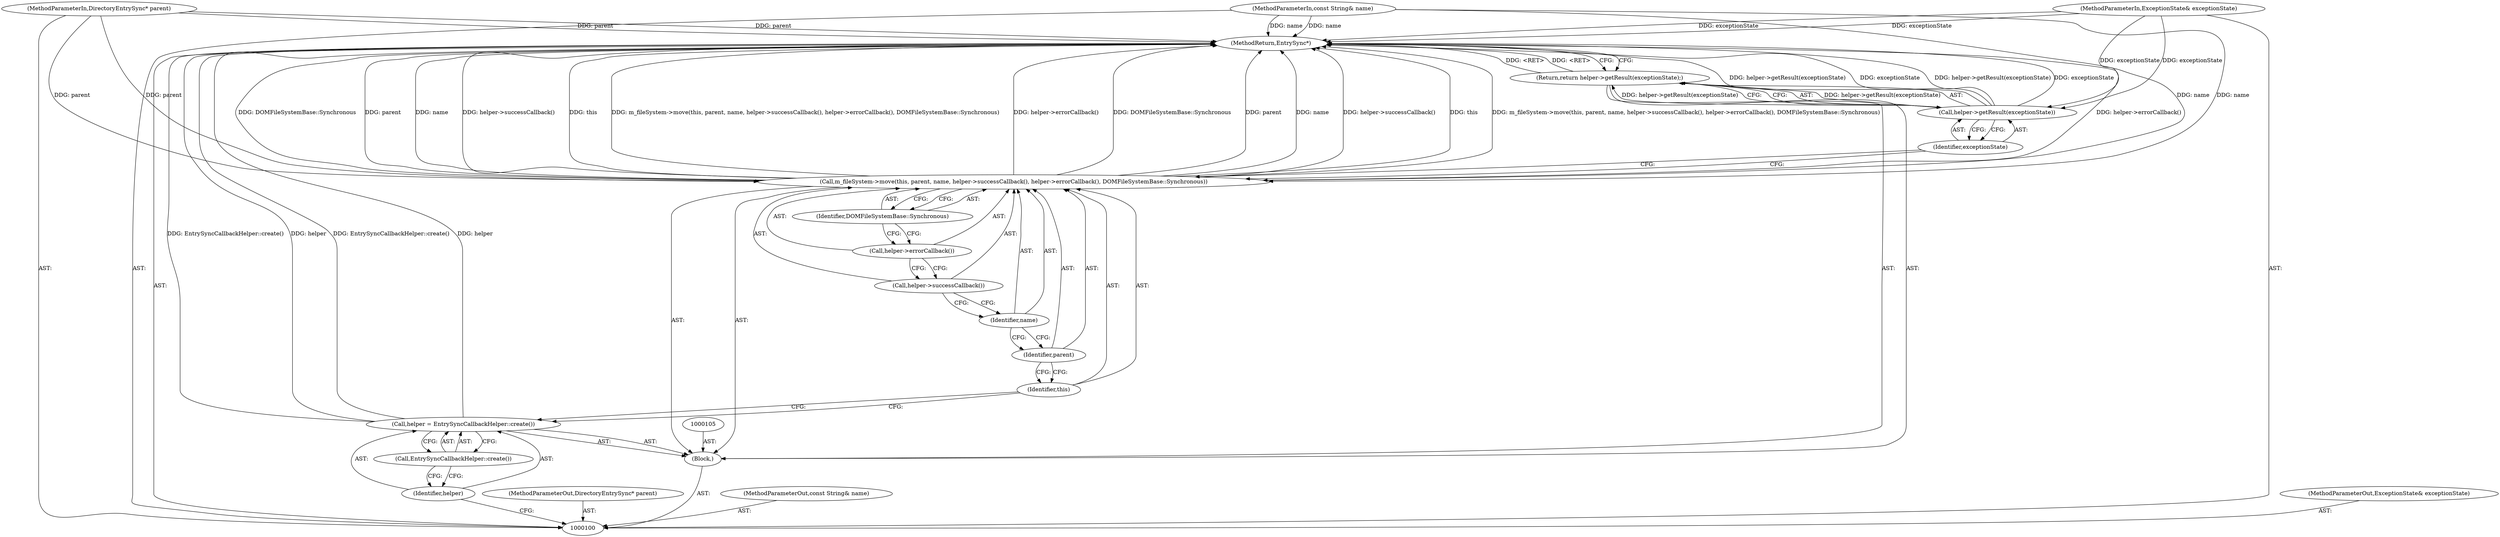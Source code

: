 digraph "1_Chrome_02c8303512ebed345011f7b545e2f418799be2f0_9" {
"1000119" [label="(MethodReturn,EntrySync*)"];
"1000101" [label="(MethodParameterIn,DirectoryEntrySync* parent)"];
"1000155" [label="(MethodParameterOut,DirectoryEntrySync* parent)"];
"1000102" [label="(MethodParameterIn,const String& name)"];
"1000156" [label="(MethodParameterOut,const String& name)"];
"1000103" [label="(MethodParameterIn,ExceptionState& exceptionState)"];
"1000157" [label="(MethodParameterOut,ExceptionState& exceptionState)"];
"1000104" [label="(Block,)"];
"1000106" [label="(Call,helper = EntrySyncCallbackHelper::create())"];
"1000107" [label="(Identifier,helper)"];
"1000108" [label="(Call,EntrySyncCallbackHelper::create())"];
"1000110" [label="(Identifier,this)"];
"1000111" [label="(Identifier,parent)"];
"1000112" [label="(Identifier,name)"];
"1000113" [label="(Call,helper->successCallback())"];
"1000109" [label="(Call,m_fileSystem->move(this, parent, name, helper->successCallback(), helper->errorCallback(), DOMFileSystemBase::Synchronous))"];
"1000114" [label="(Call,helper->errorCallback())"];
"1000115" [label="(Identifier,DOMFileSystemBase::Synchronous)"];
"1000117" [label="(Call,helper->getResult(exceptionState))"];
"1000118" [label="(Identifier,exceptionState)"];
"1000116" [label="(Return,return helper->getResult(exceptionState);)"];
"1000119" -> "1000100"  [label="AST: "];
"1000119" -> "1000116"  [label="CFG: "];
"1000116" -> "1000119"  [label="DDG: <RET>"];
"1000117" -> "1000119"  [label="DDG: helper->getResult(exceptionState)"];
"1000117" -> "1000119"  [label="DDG: exceptionState"];
"1000106" -> "1000119"  [label="DDG: EntrySyncCallbackHelper::create()"];
"1000106" -> "1000119"  [label="DDG: helper"];
"1000109" -> "1000119"  [label="DDG: helper->errorCallback()"];
"1000109" -> "1000119"  [label="DDG: DOMFileSystemBase::Synchronous"];
"1000109" -> "1000119"  [label="DDG: parent"];
"1000109" -> "1000119"  [label="DDG: name"];
"1000109" -> "1000119"  [label="DDG: helper->successCallback()"];
"1000109" -> "1000119"  [label="DDG: this"];
"1000109" -> "1000119"  [label="DDG: m_fileSystem->move(this, parent, name, helper->successCallback(), helper->errorCallback(), DOMFileSystemBase::Synchronous)"];
"1000103" -> "1000119"  [label="DDG: exceptionState"];
"1000102" -> "1000119"  [label="DDG: name"];
"1000101" -> "1000119"  [label="DDG: parent"];
"1000101" -> "1000100"  [label="AST: "];
"1000101" -> "1000119"  [label="DDG: parent"];
"1000101" -> "1000109"  [label="DDG: parent"];
"1000155" -> "1000100"  [label="AST: "];
"1000102" -> "1000100"  [label="AST: "];
"1000102" -> "1000119"  [label="DDG: name"];
"1000102" -> "1000109"  [label="DDG: name"];
"1000156" -> "1000100"  [label="AST: "];
"1000103" -> "1000100"  [label="AST: "];
"1000103" -> "1000119"  [label="DDG: exceptionState"];
"1000103" -> "1000117"  [label="DDG: exceptionState"];
"1000157" -> "1000100"  [label="AST: "];
"1000104" -> "1000100"  [label="AST: "];
"1000105" -> "1000104"  [label="AST: "];
"1000106" -> "1000104"  [label="AST: "];
"1000109" -> "1000104"  [label="AST: "];
"1000116" -> "1000104"  [label="AST: "];
"1000106" -> "1000104"  [label="AST: "];
"1000106" -> "1000108"  [label="CFG: "];
"1000107" -> "1000106"  [label="AST: "];
"1000108" -> "1000106"  [label="AST: "];
"1000110" -> "1000106"  [label="CFG: "];
"1000106" -> "1000119"  [label="DDG: EntrySyncCallbackHelper::create()"];
"1000106" -> "1000119"  [label="DDG: helper"];
"1000107" -> "1000106"  [label="AST: "];
"1000107" -> "1000100"  [label="CFG: "];
"1000108" -> "1000107"  [label="CFG: "];
"1000108" -> "1000106"  [label="AST: "];
"1000108" -> "1000107"  [label="CFG: "];
"1000106" -> "1000108"  [label="CFG: "];
"1000110" -> "1000109"  [label="AST: "];
"1000110" -> "1000106"  [label="CFG: "];
"1000111" -> "1000110"  [label="CFG: "];
"1000111" -> "1000109"  [label="AST: "];
"1000111" -> "1000110"  [label="CFG: "];
"1000112" -> "1000111"  [label="CFG: "];
"1000112" -> "1000109"  [label="AST: "];
"1000112" -> "1000111"  [label="CFG: "];
"1000113" -> "1000112"  [label="CFG: "];
"1000113" -> "1000109"  [label="AST: "];
"1000113" -> "1000112"  [label="CFG: "];
"1000114" -> "1000113"  [label="CFG: "];
"1000109" -> "1000104"  [label="AST: "];
"1000109" -> "1000115"  [label="CFG: "];
"1000110" -> "1000109"  [label="AST: "];
"1000111" -> "1000109"  [label="AST: "];
"1000112" -> "1000109"  [label="AST: "];
"1000113" -> "1000109"  [label="AST: "];
"1000114" -> "1000109"  [label="AST: "];
"1000115" -> "1000109"  [label="AST: "];
"1000118" -> "1000109"  [label="CFG: "];
"1000109" -> "1000119"  [label="DDG: helper->errorCallback()"];
"1000109" -> "1000119"  [label="DDG: DOMFileSystemBase::Synchronous"];
"1000109" -> "1000119"  [label="DDG: parent"];
"1000109" -> "1000119"  [label="DDG: name"];
"1000109" -> "1000119"  [label="DDG: helper->successCallback()"];
"1000109" -> "1000119"  [label="DDG: this"];
"1000109" -> "1000119"  [label="DDG: m_fileSystem->move(this, parent, name, helper->successCallback(), helper->errorCallback(), DOMFileSystemBase::Synchronous)"];
"1000101" -> "1000109"  [label="DDG: parent"];
"1000102" -> "1000109"  [label="DDG: name"];
"1000114" -> "1000109"  [label="AST: "];
"1000114" -> "1000113"  [label="CFG: "];
"1000115" -> "1000114"  [label="CFG: "];
"1000115" -> "1000109"  [label="AST: "];
"1000115" -> "1000114"  [label="CFG: "];
"1000109" -> "1000115"  [label="CFG: "];
"1000117" -> "1000116"  [label="AST: "];
"1000117" -> "1000118"  [label="CFG: "];
"1000118" -> "1000117"  [label="AST: "];
"1000116" -> "1000117"  [label="CFG: "];
"1000117" -> "1000119"  [label="DDG: helper->getResult(exceptionState)"];
"1000117" -> "1000119"  [label="DDG: exceptionState"];
"1000117" -> "1000116"  [label="DDG: helper->getResult(exceptionState)"];
"1000103" -> "1000117"  [label="DDG: exceptionState"];
"1000118" -> "1000117"  [label="AST: "];
"1000118" -> "1000109"  [label="CFG: "];
"1000117" -> "1000118"  [label="CFG: "];
"1000116" -> "1000104"  [label="AST: "];
"1000116" -> "1000117"  [label="CFG: "];
"1000117" -> "1000116"  [label="AST: "];
"1000119" -> "1000116"  [label="CFG: "];
"1000116" -> "1000119"  [label="DDG: <RET>"];
"1000117" -> "1000116"  [label="DDG: helper->getResult(exceptionState)"];
}
